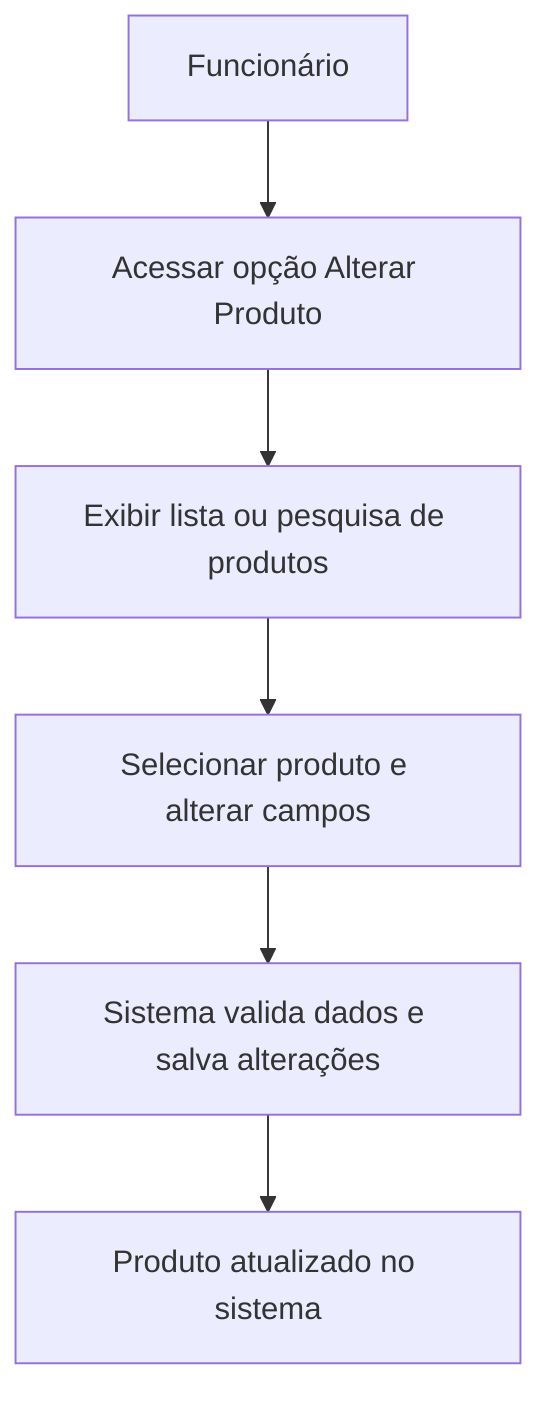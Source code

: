graph TD
    F[Funcionário] --> A[Acessar opção Alterar Produto]
    A --> B[Exibir lista ou pesquisa de produtos]
    B --> C[Selecionar produto e alterar campos]
    C --> D[Sistema valida dados e salva alterações]
    D --> E[Produto atualizado no sistema]